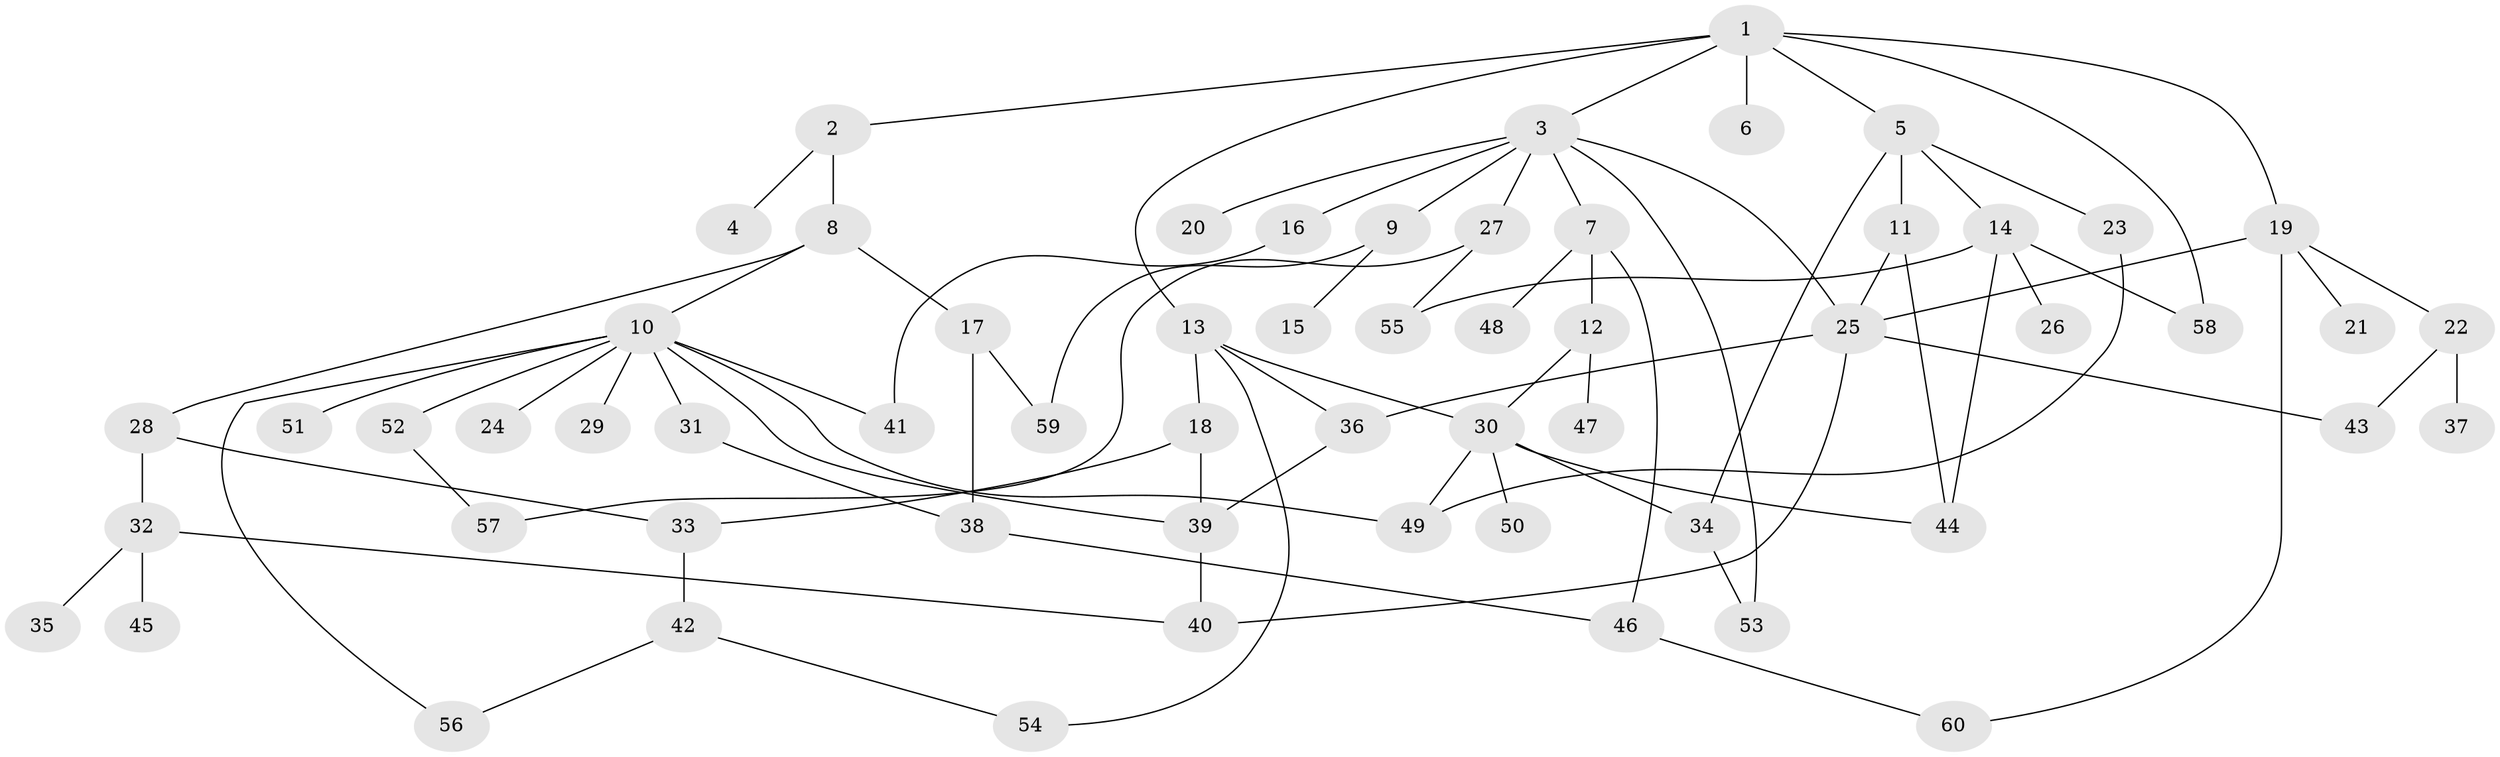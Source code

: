 // Generated by graph-tools (version 1.1) at 2025/10/02/27/25 16:10:52]
// undirected, 60 vertices, 85 edges
graph export_dot {
graph [start="1"]
  node [color=gray90,style=filled];
  1;
  2;
  3;
  4;
  5;
  6;
  7;
  8;
  9;
  10;
  11;
  12;
  13;
  14;
  15;
  16;
  17;
  18;
  19;
  20;
  21;
  22;
  23;
  24;
  25;
  26;
  27;
  28;
  29;
  30;
  31;
  32;
  33;
  34;
  35;
  36;
  37;
  38;
  39;
  40;
  41;
  42;
  43;
  44;
  45;
  46;
  47;
  48;
  49;
  50;
  51;
  52;
  53;
  54;
  55;
  56;
  57;
  58;
  59;
  60;
  1 -- 2;
  1 -- 3;
  1 -- 5;
  1 -- 6;
  1 -- 13;
  1 -- 19;
  1 -- 58;
  2 -- 4;
  2 -- 8;
  3 -- 7;
  3 -- 9;
  3 -- 16;
  3 -- 20;
  3 -- 27;
  3 -- 53;
  3 -- 25;
  5 -- 11;
  5 -- 14;
  5 -- 23;
  5 -- 34;
  7 -- 12;
  7 -- 46;
  7 -- 48;
  8 -- 10;
  8 -- 17;
  8 -- 28;
  9 -- 15;
  9 -- 59;
  10 -- 24;
  10 -- 29;
  10 -- 31;
  10 -- 41;
  10 -- 51;
  10 -- 52;
  10 -- 56;
  10 -- 49;
  10 -- 39;
  11 -- 25;
  11 -- 44;
  12 -- 47;
  12 -- 30;
  13 -- 18;
  13 -- 30;
  13 -- 54;
  13 -- 36;
  14 -- 26;
  14 -- 44;
  14 -- 55;
  14 -- 58;
  16 -- 41;
  17 -- 38;
  17 -- 59;
  18 -- 33;
  18 -- 39;
  19 -- 21;
  19 -- 22;
  19 -- 60;
  19 -- 25;
  22 -- 37;
  22 -- 43;
  23 -- 49;
  25 -- 36;
  25 -- 40;
  25 -- 43;
  27 -- 55;
  27 -- 57;
  28 -- 32;
  28 -- 33;
  30 -- 34;
  30 -- 50;
  30 -- 49;
  30 -- 44;
  31 -- 38;
  32 -- 35;
  32 -- 45;
  32 -- 40;
  33 -- 42;
  34 -- 53;
  36 -- 39;
  38 -- 46;
  39 -- 40;
  42 -- 56;
  42 -- 54;
  46 -- 60;
  52 -- 57;
}
